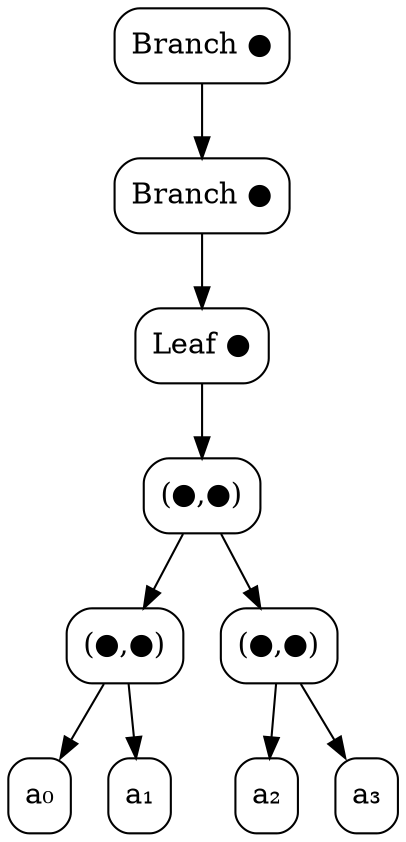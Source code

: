 digraph {
  node ["fixed-size"=true width=0 shape=rectangle style=rounded];
  
  t1_0 [label="Branch ●"];
  t1_1 [label="Branch ●"];
  t1_2 [label="Leaf ●"];
  t1_3 [label="(●,●)"];
  t1_4 [label="(●,●)"];
  t1_5 [label="(●,●)"];

  t1_0 -> t1_1 -> t1_2 -> t1_3; 

  t1_3 -> t1_4;
  t1_3 -> t1_5;

  t1_4 -> "a₀";
  t1_4 -> "a₁";
  t1_5 -> "a₂";
  t1_5 -> "a₃";
}
